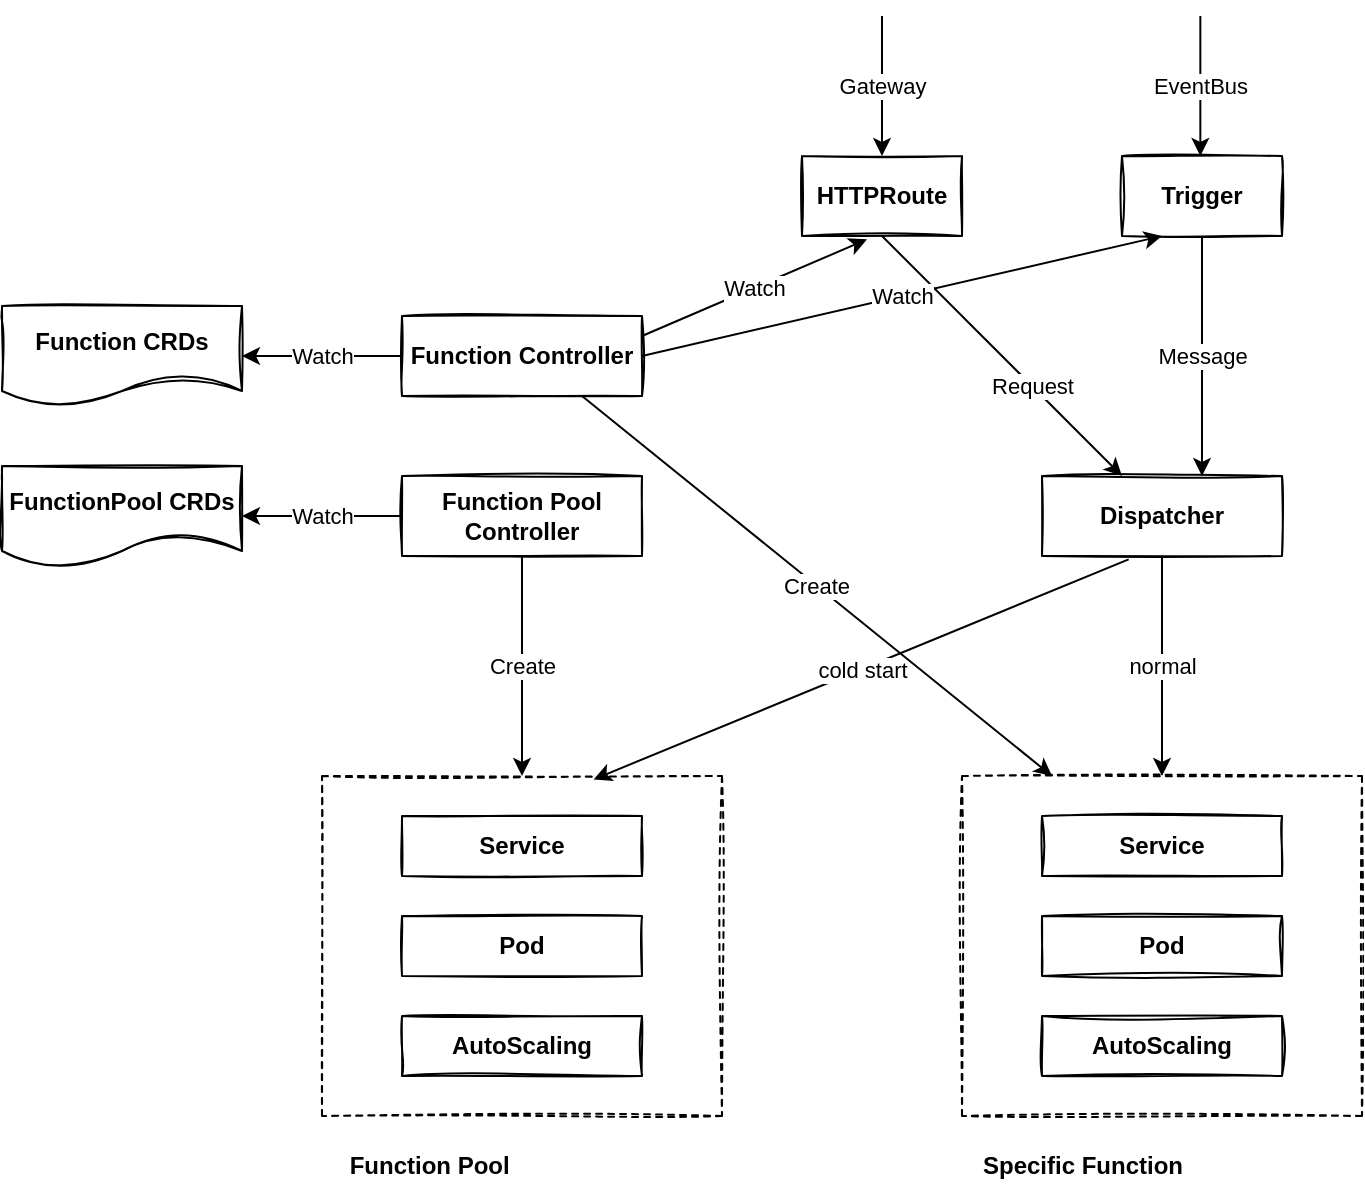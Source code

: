 <mxfile version="20.2.3" type="github">
  <diagram id="TPMIT6s86Ufll7g9VifV" name="第 1 页">
    <mxGraphModel dx="1185" dy="635" grid="1" gridSize="10" guides="1" tooltips="1" connect="1" arrows="1" fold="1" page="1" pageScale="1" pageWidth="827" pageHeight="1169" math="0" shadow="0">
      <root>
        <mxCell id="0" />
        <mxCell id="1" parent="0" />
        <mxCell id="IvcYByv13Ctfvqyv7YOf-6" value="Function CRDs" style="shape=document;whiteSpace=wrap;html=1;boundedLbl=1;sketch=1;fontStyle=1" vertex="1" parent="1">
          <mxGeometry x="40" y="155" width="120" height="50" as="geometry" />
        </mxCell>
        <mxCell id="IvcYByv13Ctfvqyv7YOf-8" value="FunctionPool CRDs" style="shape=document;whiteSpace=wrap;html=1;boundedLbl=1;sketch=1;fontStyle=1" vertex="1" parent="1">
          <mxGeometry x="40" y="235" width="120" height="50" as="geometry" />
        </mxCell>
        <mxCell id="IvcYByv13Ctfvqyv7YOf-42" value="Watch" style="edgeStyle=orthogonalEdgeStyle;rounded=0;orthogonalLoop=1;jettySize=auto;html=1;" edge="1" parent="1" source="IvcYByv13Ctfvqyv7YOf-9" target="IvcYByv13Ctfvqyv7YOf-6">
          <mxGeometry relative="1" as="geometry" />
        </mxCell>
        <mxCell id="IvcYByv13Ctfvqyv7YOf-9" value="Function Controller" style="rounded=0;whiteSpace=wrap;html=1;sketch=1;fontStyle=1" vertex="1" parent="1">
          <mxGeometry x="240" y="160" width="120" height="40" as="geometry" />
        </mxCell>
        <mxCell id="IvcYByv13Ctfvqyv7YOf-10" value="HTTPRoute" style="rounded=0;whiteSpace=wrap;html=1;sketch=1;fontStyle=1" vertex="1" parent="1">
          <mxGeometry x="440" y="80" width="80" height="40" as="geometry" />
        </mxCell>
        <mxCell id="IvcYByv13Ctfvqyv7YOf-11" value="Trigger" style="rounded=0;whiteSpace=wrap;html=1;sketch=1;fontStyle=1" vertex="1" parent="1">
          <mxGeometry x="600" y="80" width="80" height="40" as="geometry" />
        </mxCell>
        <mxCell id="IvcYByv13Ctfvqyv7YOf-12" value="Dispatcher" style="rounded=0;whiteSpace=wrap;html=1;sketch=1;fontStyle=1" vertex="1" parent="1">
          <mxGeometry x="560" y="240" width="120" height="40" as="geometry" />
        </mxCell>
        <mxCell id="IvcYByv13Ctfvqyv7YOf-13" value="" style="rounded=0;whiteSpace=wrap;html=1;sketch=1;dashed=1;" vertex="1" parent="1">
          <mxGeometry x="200" y="390" width="200" height="170" as="geometry" />
        </mxCell>
        <mxCell id="IvcYByv13Ctfvqyv7YOf-14" value="" style="rounded=0;whiteSpace=wrap;html=1;sketch=1;dashed=1;" vertex="1" parent="1">
          <mxGeometry x="520" y="390" width="200" height="170" as="geometry" />
        </mxCell>
        <mxCell id="IvcYByv13Ctfvqyv7YOf-33" value="Create" style="edgeStyle=orthogonalEdgeStyle;rounded=0;orthogonalLoop=1;jettySize=auto;html=1;" edge="1" parent="1" source="IvcYByv13Ctfvqyv7YOf-15" target="IvcYByv13Ctfvqyv7YOf-13">
          <mxGeometry relative="1" as="geometry" />
        </mxCell>
        <mxCell id="IvcYByv13Ctfvqyv7YOf-43" value="Watch" style="edgeStyle=orthogonalEdgeStyle;rounded=0;orthogonalLoop=1;jettySize=auto;html=1;" edge="1" parent="1" source="IvcYByv13Ctfvqyv7YOf-15" target="IvcYByv13Ctfvqyv7YOf-8">
          <mxGeometry relative="1" as="geometry" />
        </mxCell>
        <mxCell id="IvcYByv13Ctfvqyv7YOf-15" value="Function Pool Controller" style="rounded=0;whiteSpace=wrap;html=1;sketch=1;fontStyle=1" vertex="1" parent="1">
          <mxGeometry x="240" y="240" width="120" height="40" as="geometry" />
        </mxCell>
        <mxCell id="IvcYByv13Ctfvqyv7YOf-16" value="Function Pool&amp;nbsp;" style="text;html=1;resizable=0;autosize=1;align=center;verticalAlign=middle;points=[];fillColor=none;strokeColor=none;rounded=0;sketch=1;fontStyle=1" vertex="1" parent="1">
          <mxGeometry x="200" y="570" width="110" height="30" as="geometry" />
        </mxCell>
        <mxCell id="IvcYByv13Ctfvqyv7YOf-17" value="Service" style="rounded=0;whiteSpace=wrap;html=1;sketch=1;fontStyle=1" vertex="1" parent="1">
          <mxGeometry x="240" y="410" width="120" height="30" as="geometry" />
        </mxCell>
        <mxCell id="IvcYByv13Ctfvqyv7YOf-18" value="Pod" style="rounded=0;whiteSpace=wrap;html=1;sketch=1;fontStyle=1" vertex="1" parent="1">
          <mxGeometry x="240" y="460" width="120" height="30" as="geometry" />
        </mxCell>
        <mxCell id="IvcYByv13Ctfvqyv7YOf-19" value="AutoScaling" style="rounded=0;whiteSpace=wrap;html=1;sketch=1;fontStyle=1" vertex="1" parent="1">
          <mxGeometry x="240" y="510" width="120" height="30" as="geometry" />
        </mxCell>
        <mxCell id="IvcYByv13Ctfvqyv7YOf-20" value="Service" style="rounded=0;whiteSpace=wrap;html=1;sketch=1;fontStyle=1" vertex="1" parent="1">
          <mxGeometry x="560" y="410" width="120" height="30" as="geometry" />
        </mxCell>
        <mxCell id="IvcYByv13Ctfvqyv7YOf-21" value="Pod" style="rounded=0;whiteSpace=wrap;html=1;sketch=1;fontStyle=1" vertex="1" parent="1">
          <mxGeometry x="560" y="460" width="120" height="30" as="geometry" />
        </mxCell>
        <mxCell id="IvcYByv13Ctfvqyv7YOf-22" value="AutoScaling" style="rounded=0;whiteSpace=wrap;html=1;sketch=1;fontStyle=1" vertex="1" parent="1">
          <mxGeometry x="560" y="510" width="120" height="30" as="geometry" />
        </mxCell>
        <mxCell id="IvcYByv13Ctfvqyv7YOf-23" value="Specific Function" style="text;html=1;resizable=0;autosize=1;align=center;verticalAlign=middle;points=[];fillColor=none;strokeColor=none;rounded=0;sketch=1;fontStyle=1" vertex="1" parent="1">
          <mxGeometry x="520" y="570" width="120" height="30" as="geometry" />
        </mxCell>
        <mxCell id="IvcYByv13Ctfvqyv7YOf-24" value="Watch" style="endArrow=classic;html=1;rounded=0;exitX=1;exitY=0.25;exitDx=0;exitDy=0;entryX=0.406;entryY=1.042;entryDx=0;entryDy=0;entryPerimeter=0;" edge="1" parent="1" source="IvcYByv13Ctfvqyv7YOf-9" target="IvcYByv13Ctfvqyv7YOf-10">
          <mxGeometry width="50" height="50" relative="1" as="geometry">
            <mxPoint x="350" y="340" as="sourcePoint" />
            <mxPoint x="400" y="290" as="targetPoint" />
          </mxGeometry>
        </mxCell>
        <mxCell id="IvcYByv13Ctfvqyv7YOf-25" value="Request" style="endArrow=classic;html=1;rounded=0;exitX=0.5;exitY=1;exitDx=0;exitDy=0;" edge="1" parent="1" source="IvcYByv13Ctfvqyv7YOf-10" target="IvcYByv13Ctfvqyv7YOf-12">
          <mxGeometry x="0.25" width="50" height="50" relative="1" as="geometry">
            <mxPoint x="350" y="340" as="sourcePoint" />
            <mxPoint x="400" y="290" as="targetPoint" />
            <mxPoint as="offset" />
          </mxGeometry>
        </mxCell>
        <mxCell id="IvcYByv13Ctfvqyv7YOf-26" value="Message" style="endArrow=classic;html=1;rounded=0;exitX=0.5;exitY=1;exitDx=0;exitDy=0;" edge="1" parent="1" source="IvcYByv13Ctfvqyv7YOf-11">
          <mxGeometry width="50" height="50" relative="1" as="geometry">
            <mxPoint x="350" y="340" as="sourcePoint" />
            <mxPoint x="640" y="240" as="targetPoint" />
          </mxGeometry>
        </mxCell>
        <mxCell id="IvcYByv13Ctfvqyv7YOf-27" value="cold start" style="endArrow=classic;html=1;rounded=0;exitX=0.361;exitY=1.042;exitDx=0;exitDy=0;exitPerimeter=0;entryX=0.679;entryY=0.01;entryDx=0;entryDy=0;entryPerimeter=0;" edge="1" parent="1" source="IvcYByv13Ctfvqyv7YOf-12" target="IvcYByv13Ctfvqyv7YOf-13">
          <mxGeometry width="50" height="50" relative="1" as="geometry">
            <mxPoint x="350" y="340" as="sourcePoint" />
            <mxPoint x="400" y="290" as="targetPoint" />
          </mxGeometry>
        </mxCell>
        <mxCell id="IvcYByv13Ctfvqyv7YOf-28" value="normal" style="endArrow=classic;html=1;rounded=0;exitX=0.5;exitY=1;exitDx=0;exitDy=0;entryX=0.5;entryY=0;entryDx=0;entryDy=0;" edge="1" parent="1" source="IvcYByv13Ctfvqyv7YOf-12" target="IvcYByv13Ctfvqyv7YOf-14">
          <mxGeometry width="50" height="50" relative="1" as="geometry">
            <mxPoint x="350" y="340" as="sourcePoint" />
            <mxPoint x="620" y="380" as="targetPoint" />
          </mxGeometry>
        </mxCell>
        <mxCell id="IvcYByv13Ctfvqyv7YOf-35" value="Create" style="endArrow=classic;html=1;rounded=0;exitX=0.75;exitY=1;exitDx=0;exitDy=0;entryX=0.225;entryY=0;entryDx=0;entryDy=0;entryPerimeter=0;" edge="1" parent="1" source="IvcYByv13Ctfvqyv7YOf-9" target="IvcYByv13Ctfvqyv7YOf-14">
          <mxGeometry width="50" height="50" relative="1" as="geometry">
            <mxPoint x="350" y="340" as="sourcePoint" />
            <mxPoint x="400" y="290" as="targetPoint" />
          </mxGeometry>
        </mxCell>
        <mxCell id="IvcYByv13Ctfvqyv7YOf-36" value="Watch" style="endArrow=classic;html=1;rounded=0;exitX=1;exitY=0.5;exitDx=0;exitDy=0;entryX=0.25;entryY=1;entryDx=0;entryDy=0;" edge="1" parent="1" source="IvcYByv13Ctfvqyv7YOf-9" target="IvcYByv13Ctfvqyv7YOf-11">
          <mxGeometry width="50" height="50" relative="1" as="geometry">
            <mxPoint x="350" y="340" as="sourcePoint" />
            <mxPoint x="400" y="290" as="targetPoint" />
          </mxGeometry>
        </mxCell>
        <mxCell id="IvcYByv13Ctfvqyv7YOf-37" value="Gateway" style="endArrow=classic;html=1;rounded=0;" edge="1" parent="1" target="IvcYByv13Ctfvqyv7YOf-10">
          <mxGeometry width="50" height="50" relative="1" as="geometry">
            <mxPoint x="480" y="10" as="sourcePoint" />
            <mxPoint x="354" y="330" as="targetPoint" />
          </mxGeometry>
        </mxCell>
        <mxCell id="IvcYByv13Ctfvqyv7YOf-40" value="EventBus" style="endArrow=classic;html=1;rounded=0;" edge="1" parent="1">
          <mxGeometry width="50" height="50" relative="1" as="geometry">
            <mxPoint x="639.17" y="10" as="sourcePoint" />
            <mxPoint x="639.17" y="80" as="targetPoint" />
          </mxGeometry>
        </mxCell>
      </root>
    </mxGraphModel>
  </diagram>
</mxfile>
